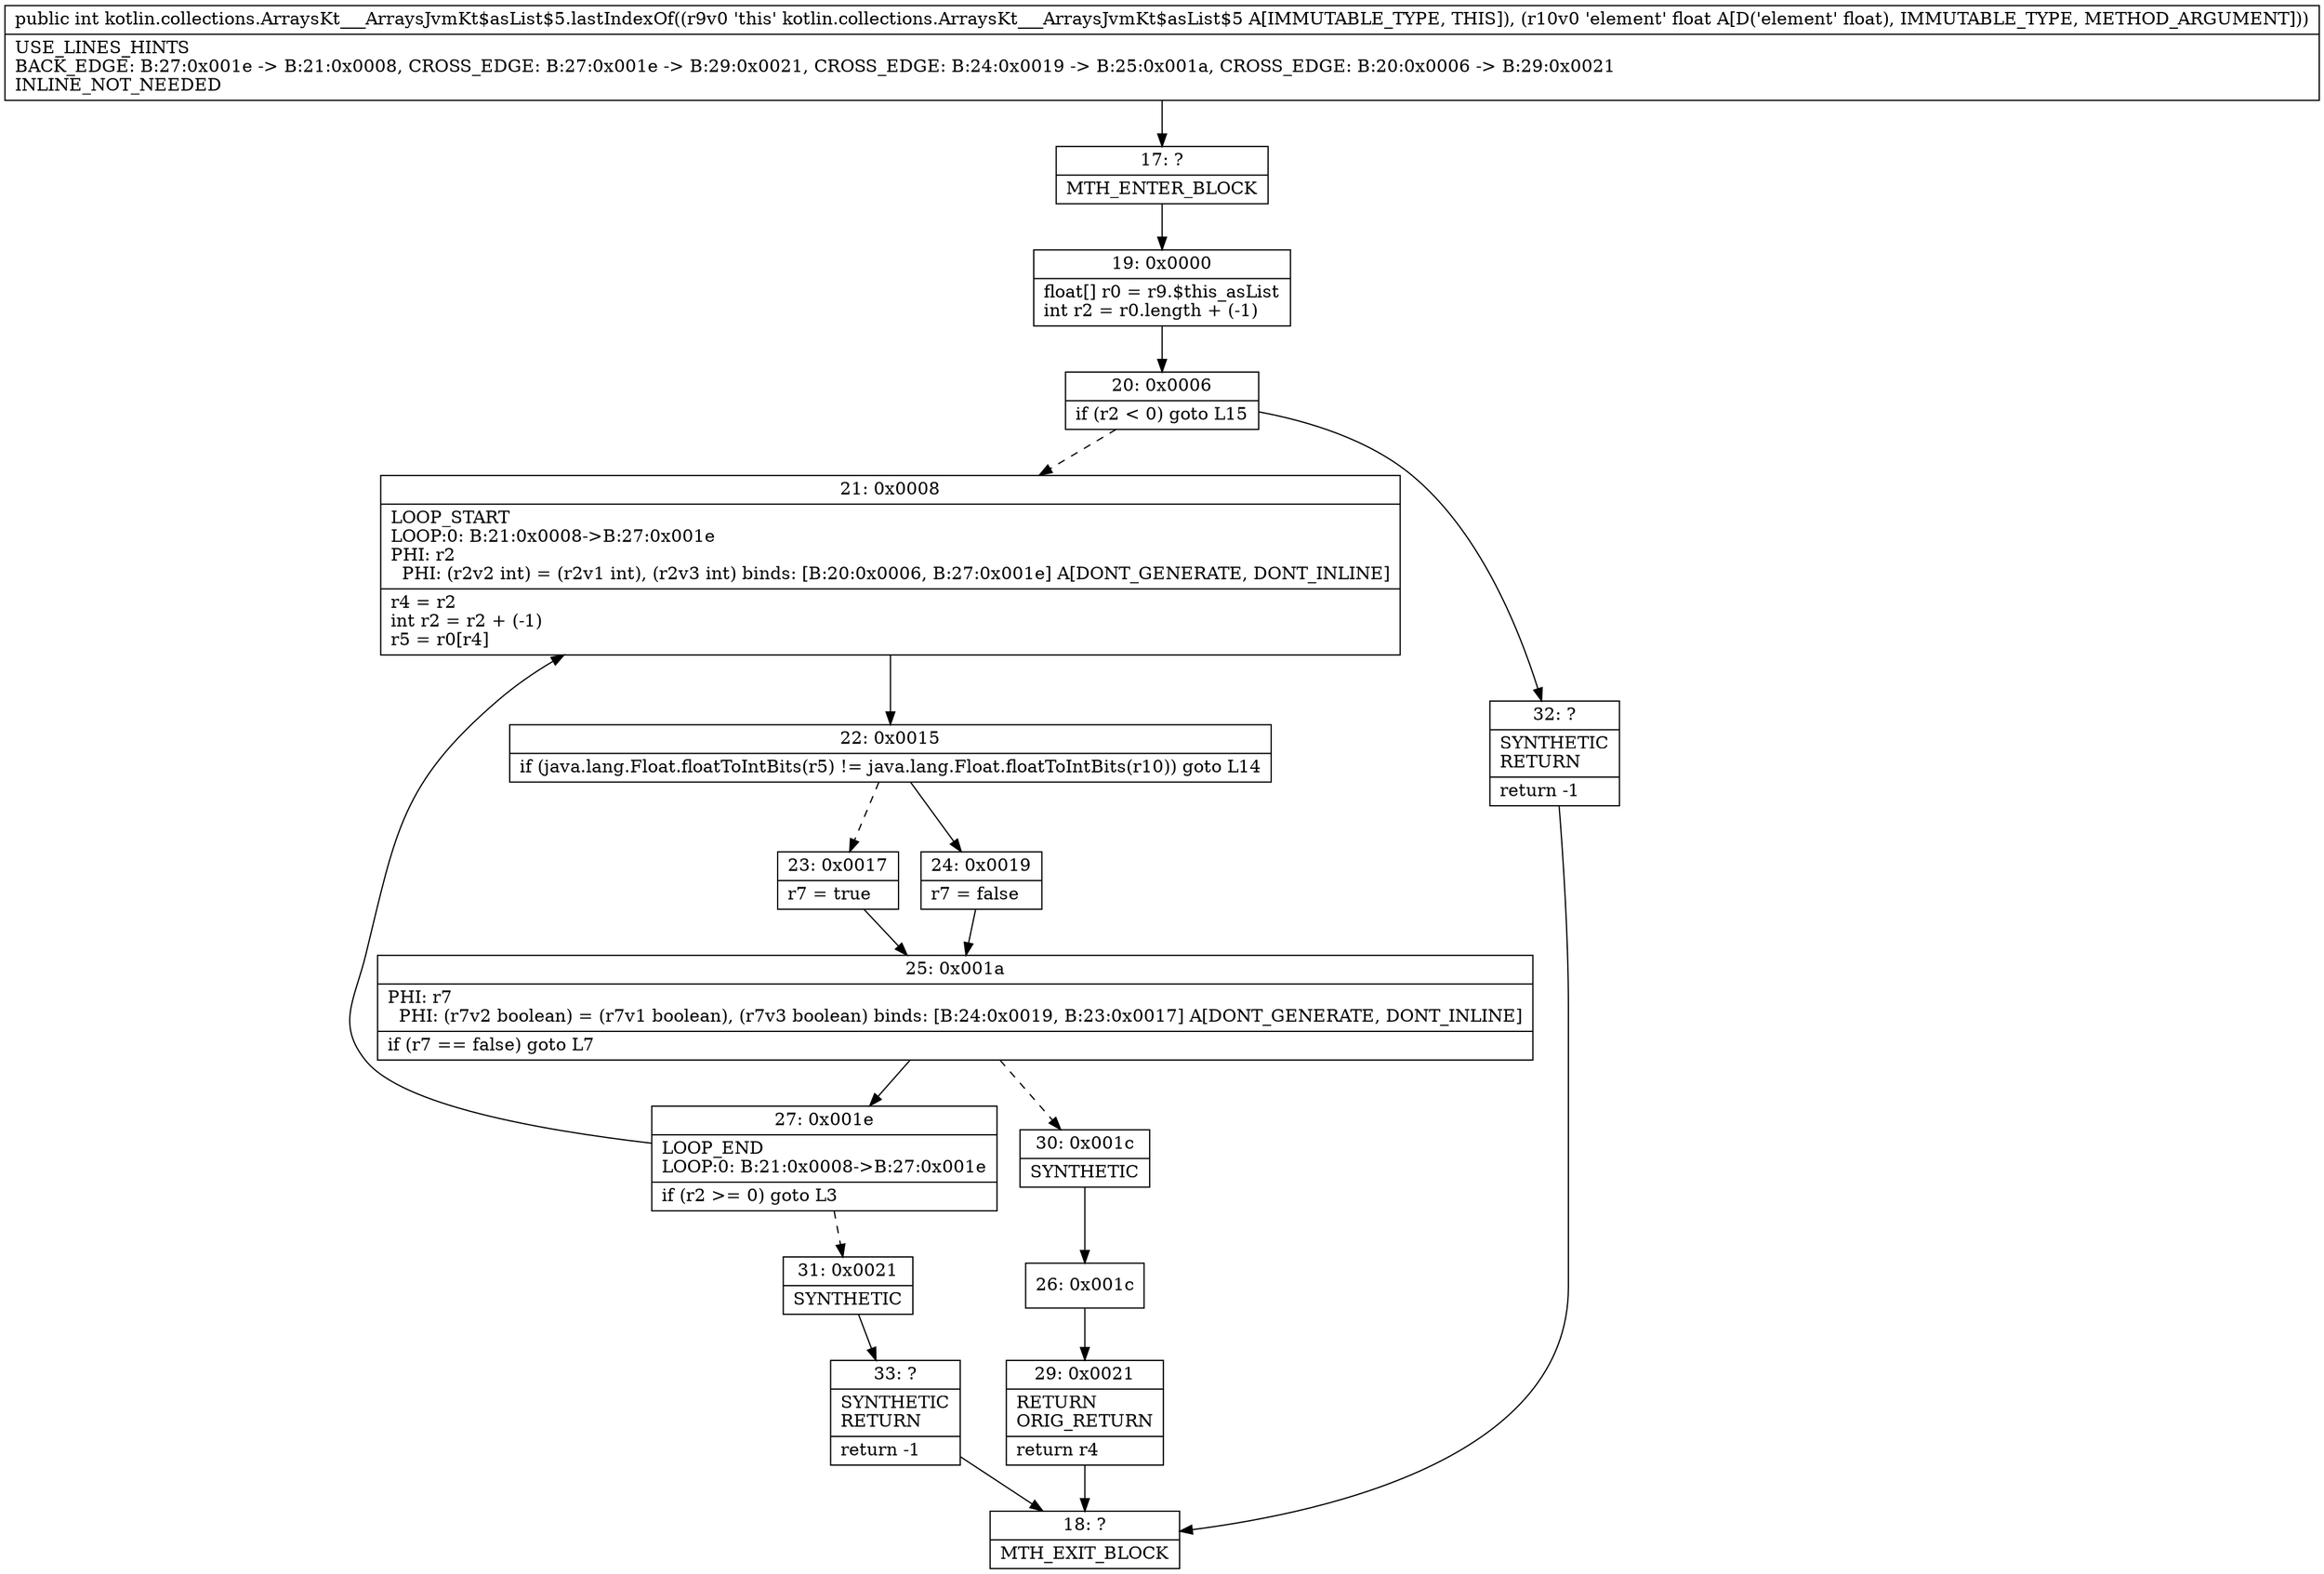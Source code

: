 digraph "CFG forkotlin.collections.ArraysKt___ArraysJvmKt$asList$5.lastIndexOf(F)I" {
Node_17 [shape=record,label="{17\:\ ?|MTH_ENTER_BLOCK\l}"];
Node_19 [shape=record,label="{19\:\ 0x0000|float[] r0 = r9.$this_asList\lint r2 = r0.length + (\-1)\l}"];
Node_20 [shape=record,label="{20\:\ 0x0006|if (r2 \< 0) goto L15\l}"];
Node_21 [shape=record,label="{21\:\ 0x0008|LOOP_START\lLOOP:0: B:21:0x0008\-\>B:27:0x001e\lPHI: r2 \l  PHI: (r2v2 int) = (r2v1 int), (r2v3 int) binds: [B:20:0x0006, B:27:0x001e] A[DONT_GENERATE, DONT_INLINE]\l|r4 = r2\lint r2 = r2 + (\-1)\lr5 = r0[r4]\l}"];
Node_22 [shape=record,label="{22\:\ 0x0015|if (java.lang.Float.floatToIntBits(r5) != java.lang.Float.floatToIntBits(r10)) goto L14\l}"];
Node_23 [shape=record,label="{23\:\ 0x0017|r7 = true\l}"];
Node_25 [shape=record,label="{25\:\ 0x001a|PHI: r7 \l  PHI: (r7v2 boolean) = (r7v1 boolean), (r7v3 boolean) binds: [B:24:0x0019, B:23:0x0017] A[DONT_GENERATE, DONT_INLINE]\l|if (r7 == false) goto L7\l}"];
Node_27 [shape=record,label="{27\:\ 0x001e|LOOP_END\lLOOP:0: B:21:0x0008\-\>B:27:0x001e\l|if (r2 \>= 0) goto L3\l}"];
Node_31 [shape=record,label="{31\:\ 0x0021|SYNTHETIC\l}"];
Node_33 [shape=record,label="{33\:\ ?|SYNTHETIC\lRETURN\l|return \-1\l}"];
Node_18 [shape=record,label="{18\:\ ?|MTH_EXIT_BLOCK\l}"];
Node_30 [shape=record,label="{30\:\ 0x001c|SYNTHETIC\l}"];
Node_26 [shape=record,label="{26\:\ 0x001c}"];
Node_29 [shape=record,label="{29\:\ 0x0021|RETURN\lORIG_RETURN\l|return r4\l}"];
Node_24 [shape=record,label="{24\:\ 0x0019|r7 = false\l}"];
Node_32 [shape=record,label="{32\:\ ?|SYNTHETIC\lRETURN\l|return \-1\l}"];
MethodNode[shape=record,label="{public int kotlin.collections.ArraysKt___ArraysJvmKt$asList$5.lastIndexOf((r9v0 'this' kotlin.collections.ArraysKt___ArraysJvmKt$asList$5 A[IMMUTABLE_TYPE, THIS]), (r10v0 'element' float A[D('element' float), IMMUTABLE_TYPE, METHOD_ARGUMENT]))  | USE_LINES_HINTS\lBACK_EDGE: B:27:0x001e \-\> B:21:0x0008, CROSS_EDGE: B:27:0x001e \-\> B:29:0x0021, CROSS_EDGE: B:24:0x0019 \-\> B:25:0x001a, CROSS_EDGE: B:20:0x0006 \-\> B:29:0x0021\lINLINE_NOT_NEEDED\l}"];
MethodNode -> Node_17;Node_17 -> Node_19;
Node_19 -> Node_20;
Node_20 -> Node_21[style=dashed];
Node_20 -> Node_32;
Node_21 -> Node_22;
Node_22 -> Node_23[style=dashed];
Node_22 -> Node_24;
Node_23 -> Node_25;
Node_25 -> Node_27;
Node_25 -> Node_30[style=dashed];
Node_27 -> Node_21;
Node_27 -> Node_31[style=dashed];
Node_31 -> Node_33;
Node_33 -> Node_18;
Node_30 -> Node_26;
Node_26 -> Node_29;
Node_29 -> Node_18;
Node_24 -> Node_25;
Node_32 -> Node_18;
}

